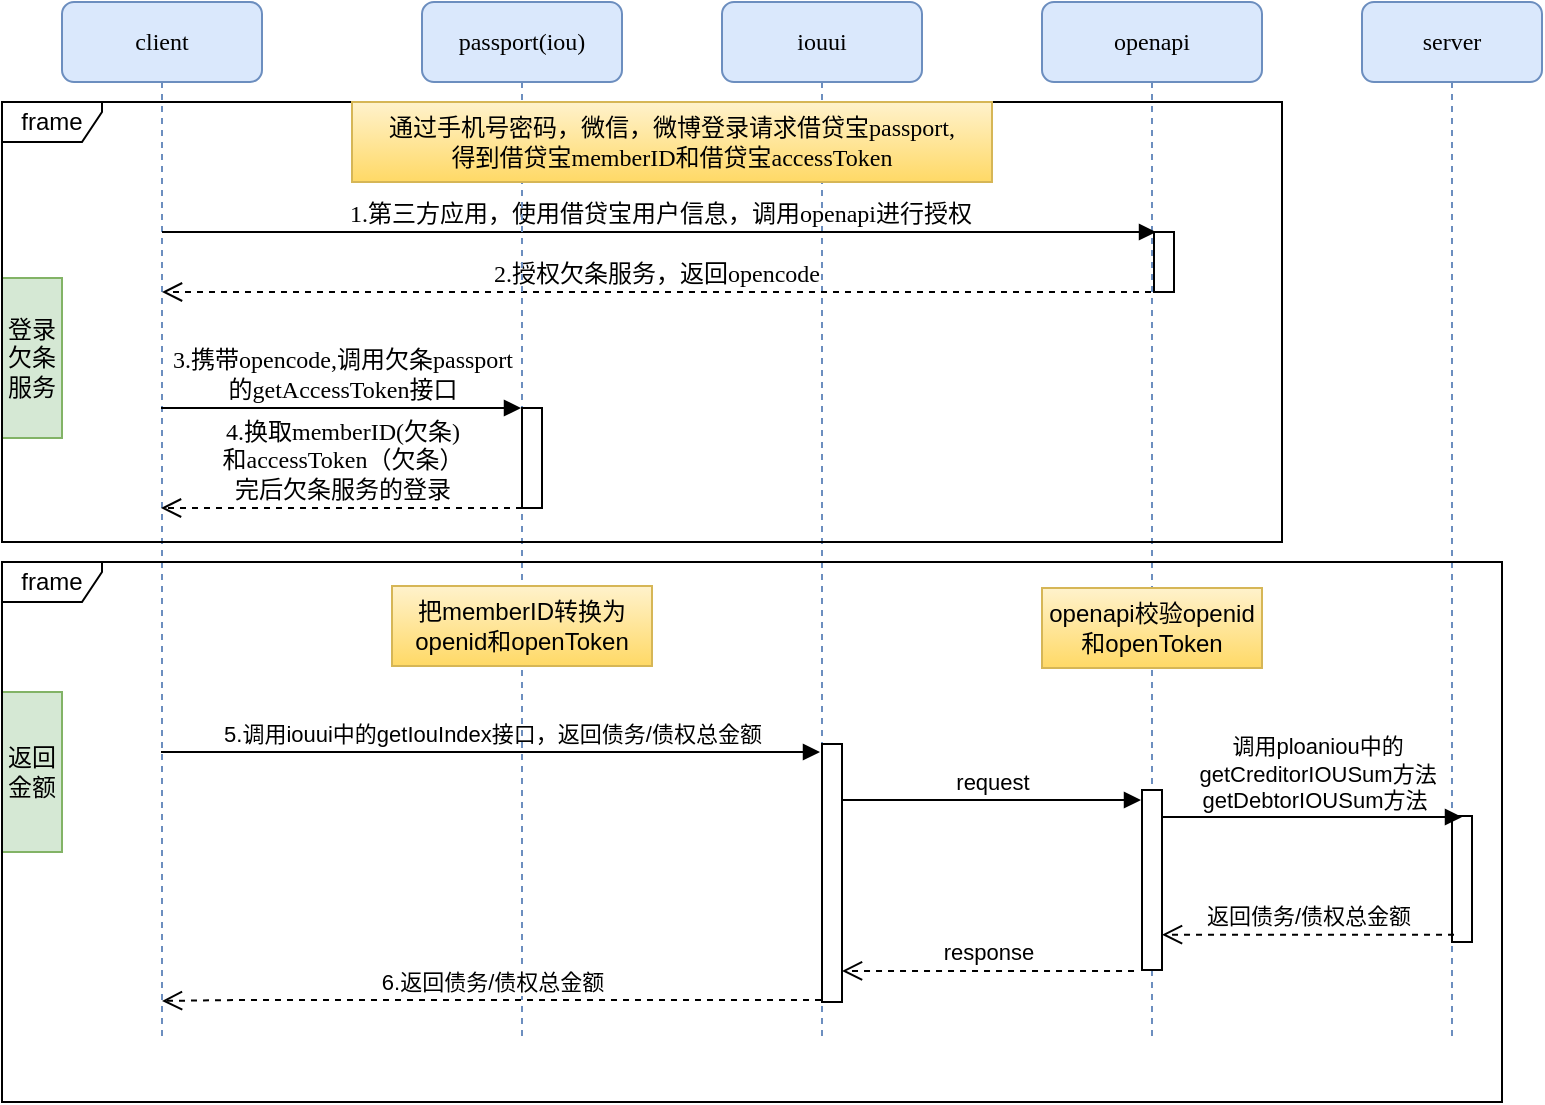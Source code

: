 <mxfile version="12.2.6" type="github" pages="1">
  <diagram name="Page-1" id="13e1069c-82ec-6db2-03f1-153e76fe0fe0">
    <mxGraphModel dx="854" dy="436" grid="1" gridSize="10" guides="1" tooltips="1" connect="1" arrows="1" fold="1" page="1" pageScale="1" pageWidth="1700" pageHeight="1100" background="#ffffff" math="0" shadow="0">
      <root>
        <mxCell id="0"/>
        <mxCell id="1" parent="0"/>
        <mxCell id="7baba1c4bc27f4b0-2" value="iouui" style="shape=umlLifeline;perimeter=lifelinePerimeter;whiteSpace=wrap;html=1;container=1;collapsible=0;recursiveResize=0;outlineConnect=0;rounded=1;shadow=0;comic=0;labelBackgroundColor=none;strokeWidth=1;fontFamily=Verdana;fontSize=12;align=center;fillColor=#dae8fc;strokeColor=#6c8ebf;" parent="1" vertex="1">
          <mxGeometry x="430" y="80" width="100" height="520" as="geometry"/>
        </mxCell>
        <mxCell id="7baba1c4bc27f4b0-19" value="" style="html=1;points=[];perimeter=orthogonalPerimeter;rounded=0;shadow=0;comic=0;labelBackgroundColor=none;strokeWidth=1;fontFamily=Verdana;fontSize=12;align=center;" parent="7baba1c4bc27f4b0-2" vertex="1">
          <mxGeometry x="50" y="371" width="10" height="129" as="geometry"/>
        </mxCell>
        <mxCell id="gdQqW5UKWcF35wgt8SVr-10" value="5.调用iouui中的getIouIndex接口，返回债务/债权总金额" style="html=1;verticalAlign=bottom;endArrow=block;" parent="7baba1c4bc27f4b0-2" edge="1">
          <mxGeometry width="80" relative="1" as="geometry">
            <mxPoint x="-280.5" y="375" as="sourcePoint"/>
            <mxPoint x="49" y="375" as="targetPoint"/>
          </mxGeometry>
        </mxCell>
        <mxCell id="7baba1c4bc27f4b0-4" value="openapi" style="shape=umlLifeline;perimeter=lifelinePerimeter;whiteSpace=wrap;html=1;container=1;collapsible=0;recursiveResize=0;outlineConnect=0;rounded=1;shadow=0;comic=0;labelBackgroundColor=none;strokeWidth=1;fontFamily=Verdana;fontSize=12;align=center;fillColor=#dae8fc;strokeColor=#6c8ebf;" parent="1" vertex="1">
          <mxGeometry x="590" y="80" width="110" height="520" as="geometry"/>
        </mxCell>
        <mxCell id="7baba1c4bc27f4b0-10" value="" style="html=1;points=[];perimeter=orthogonalPerimeter;rounded=0;shadow=0;comic=0;labelBackgroundColor=none;strokeWidth=1;fontFamily=Verdana;fontSize=12;align=center;" parent="7baba1c4bc27f4b0-4" vertex="1">
          <mxGeometry x="56" y="115" width="10" height="30" as="geometry"/>
        </mxCell>
        <mxCell id="7baba1c4bc27f4b0-28" value="" style="html=1;points=[];perimeter=orthogonalPerimeter;rounded=0;shadow=0;comic=0;labelBackgroundColor=none;strokeWidth=1;fontFamily=Verdana;fontSize=12;align=center;" parent="7baba1c4bc27f4b0-4" vertex="1">
          <mxGeometry x="50" y="394" width="10" height="90" as="geometry"/>
        </mxCell>
        <mxCell id="9OmuGr6ANbS1k94bwXg4-8" value="openapi校验openid和openToken" style="rounded=0;whiteSpace=wrap;html=1;gradientColor=#ffd966;fillColor=#fff2cc;strokeColor=#d6b656;" parent="7baba1c4bc27f4b0-4" vertex="1">
          <mxGeometry y="293" width="110" height="40" as="geometry"/>
        </mxCell>
        <mxCell id="7baba1c4bc27f4b0-5" value="server" style="shape=umlLifeline;perimeter=lifelinePerimeter;whiteSpace=wrap;html=1;container=1;collapsible=0;recursiveResize=0;outlineConnect=0;rounded=1;shadow=0;comic=0;labelBackgroundColor=none;strokeWidth=1;fontFamily=Verdana;fontSize=12;align=center;fillColor=#dae8fc;strokeColor=#6c8ebf;" parent="1" vertex="1">
          <mxGeometry x="750" y="80" width="90" height="520" as="geometry"/>
        </mxCell>
        <mxCell id="7baba1c4bc27f4b0-8" value="client" style="shape=umlLifeline;perimeter=lifelinePerimeter;whiteSpace=wrap;html=1;container=1;collapsible=0;recursiveResize=0;outlineConnect=0;rounded=1;shadow=0;comic=0;labelBackgroundColor=none;strokeWidth=1;fontFamily=Verdana;fontSize=12;align=center;fillColor=#dae8fc;strokeColor=#6c8ebf;" parent="1" vertex="1">
          <mxGeometry x="100" y="80" width="100" height="520" as="geometry"/>
        </mxCell>
        <mxCell id="7baba1c4bc27f4b0-21" value="2.授权欠条服务，返回opencode" style="html=1;verticalAlign=bottom;endArrow=open;dashed=1;endSize=8;labelBackgroundColor=none;fontFamily=Verdana;fontSize=12;edgeStyle=elbowEdgeStyle;elbow=vertical;" parent="1" edge="1">
          <mxGeometry relative="1" as="geometry">
            <mxPoint x="150" y="225" as="targetPoint"/>
            <Array as="points">
              <mxPoint x="460" y="225"/>
              <mxPoint x="155" y="215"/>
              <mxPoint x="665" y="235"/>
              <mxPoint x="695" y="235"/>
            </Array>
            <mxPoint x="644.5" y="225" as="sourcePoint"/>
          </mxGeometry>
        </mxCell>
        <mxCell id="7baba1c4bc27f4b0-23" value="3.携带opencode,调用欠条passport&lt;br&gt;的getAccessToken接口" style="html=1;verticalAlign=bottom;endArrow=block;labelBackgroundColor=none;fontFamily=Verdana;fontSize=12;" parent="1" edge="1">
          <mxGeometry relative="1" as="geometry">
            <mxPoint x="149.5" y="283" as="sourcePoint"/>
            <mxPoint x="329.5" y="283" as="targetPoint"/>
            <Array as="points">
              <mxPoint x="170" y="283"/>
            </Array>
          </mxGeometry>
        </mxCell>
        <mxCell id="gdQqW5UKWcF35wgt8SVr-1" value="&lt;br&gt;1.第三方应用，使用借贷宝用户信息，调用openapi进行授权" style="html=1;verticalAlign=bottom;endArrow=block;labelBackgroundColor=none;fontFamily=Verdana;fontSize=12;edgeStyle=elbowEdgeStyle;elbow=vertical;entryX=0.101;entryY=0.008;entryDx=0;entryDy=0;entryPerimeter=0;" parent="1" target="7baba1c4bc27f4b0-10" edge="1">
          <mxGeometry relative="1" as="geometry">
            <mxPoint x="150" y="195" as="sourcePoint"/>
            <mxPoint x="580" y="195" as="targetPoint"/>
            <Array as="points">
              <mxPoint x="550" y="195"/>
              <mxPoint x="580" y="195"/>
            </Array>
          </mxGeometry>
        </mxCell>
        <mxCell id="gdQqW5UKWcF35wgt8SVr-6" value="4.换取memberID(欠条)&lt;br&gt;和accessToken（欠条）&lt;br&gt;完后欠条服务的登录" style="html=1;verticalAlign=bottom;endArrow=open;dashed=1;endSize=8;labelBackgroundColor=none;fontFamily=Verdana;fontSize=12;" parent="1" edge="1">
          <mxGeometry relative="1" as="geometry">
            <mxPoint x="149.5" y="333" as="targetPoint"/>
            <mxPoint x="330" y="333" as="sourcePoint"/>
          </mxGeometry>
        </mxCell>
        <mxCell id="7baba1c4bc27f4b0-3" value="passport(iou)" style="shape=umlLifeline;perimeter=lifelinePerimeter;whiteSpace=wrap;html=1;container=1;collapsible=0;recursiveResize=0;outlineConnect=0;rounded=1;shadow=0;comic=0;labelBackgroundColor=none;strokeWidth=1;fontFamily=Verdana;fontSize=12;align=center;fillColor=#dae8fc;strokeColor=#6c8ebf;" parent="1" vertex="1">
          <mxGeometry x="280" y="80" width="100" height="520" as="geometry"/>
        </mxCell>
        <mxCell id="gdQqW5UKWcF35wgt8SVr-12" value="" style="html=1;points=[];perimeter=orthogonalPerimeter;" parent="7baba1c4bc27f4b0-3" vertex="1">
          <mxGeometry x="50" y="203" width="10" height="50" as="geometry"/>
        </mxCell>
        <mxCell id="gdQqW5UKWcF35wgt8SVr-11" value="request" style="html=1;verticalAlign=bottom;endArrow=block;" parent="1" source="7baba1c4bc27f4b0-19" edge="1">
          <mxGeometry width="80" relative="1" as="geometry">
            <mxPoint x="494" y="481" as="sourcePoint"/>
            <mxPoint x="639.5" y="479" as="targetPoint"/>
            <Array as="points">
              <mxPoint x="580" y="479"/>
            </Array>
          </mxGeometry>
        </mxCell>
        <mxCell id="gdQqW5UKWcF35wgt8SVr-16" value="response" style="html=1;verticalAlign=bottom;endArrow=open;dashed=1;endSize=8;exitX=-0.399;exitY=1.005;exitDx=0;exitDy=0;exitPerimeter=0;" parent="1" source="7baba1c4bc27f4b0-28" target="7baba1c4bc27f4b0-19" edge="1">
          <mxGeometry relative="1" as="geometry">
            <mxPoint x="570" y="519" as="sourcePoint"/>
            <mxPoint x="500" y="529" as="targetPoint"/>
          </mxGeometry>
        </mxCell>
        <mxCell id="gdQqW5UKWcF35wgt8SVr-17" value="" style="html=1;points=[];perimeter=orthogonalPerimeter;" parent="1" vertex="1">
          <mxGeometry x="795" y="487" width="10" height="63" as="geometry"/>
        </mxCell>
        <mxCell id="gdQqW5UKWcF35wgt8SVr-21" value="返回债务/债权总金额" style="html=1;verticalAlign=bottom;endArrow=open;dashed=1;endSize=8;exitX=-0.399;exitY=1.005;exitDx=0;exitDy=0;exitPerimeter=0;" parent="1" edge="1">
          <mxGeometry relative="1" as="geometry">
            <mxPoint x="796.01" y="546.35" as="sourcePoint"/>
            <mxPoint x="650.0" y="546.35" as="targetPoint"/>
          </mxGeometry>
        </mxCell>
        <mxCell id="gdQqW5UKWcF35wgt8SVr-22" value="6.返回债务/债权总金额" style="html=1;verticalAlign=bottom;endArrow=open;dashed=1;endSize=8;" parent="1" edge="1">
          <mxGeometry relative="1" as="geometry">
            <mxPoint x="479.5" y="579" as="sourcePoint"/>
            <mxPoint x="150.0" y="579.45" as="targetPoint"/>
            <Array as="points">
              <mxPoint x="190" y="579"/>
            </Array>
          </mxGeometry>
        </mxCell>
        <mxCell id="gdQqW5UKWcF35wgt8SVr-23" value="&amp;nbsp;调用ploaniou中的&lt;br&gt;&amp;nbsp;getCreditorIOUSum方法&lt;br&gt;getDebtorIOUSum方法" style="html=1;verticalAlign=bottom;endArrow=block;" parent="1" edge="1">
          <mxGeometry width="80" relative="1" as="geometry">
            <mxPoint x="650.5" y="487.5" as="sourcePoint"/>
            <mxPoint x="800" y="487.5" as="targetPoint"/>
            <Array as="points">
              <mxPoint x="740.5" y="487.5"/>
            </Array>
          </mxGeometry>
        </mxCell>
        <mxCell id="9OmuGr6ANbS1k94bwXg4-11" value="登录欠条服务" style="rounded=0;whiteSpace=wrap;html=1;fillColor=#d5e8d4;strokeColor=#82b366;" parent="1" vertex="1">
          <mxGeometry x="70" y="218" width="30" height="80" as="geometry"/>
        </mxCell>
        <mxCell id="9OmuGr6ANbS1k94bwXg4-14" value="返回&lt;br&gt;金额" style="rounded=0;whiteSpace=wrap;html=1;fillColor=#d5e8d4;strokeColor=#82b366;" parent="1" vertex="1">
          <mxGeometry x="70" y="425" width="30" height="80" as="geometry"/>
        </mxCell>
        <mxCell id="9OmuGr6ANbS1k94bwXg4-24" value="把memberID转换为openid和openToken" style="rounded=0;whiteSpace=wrap;html=1;gradientColor=#ffd966;fillColor=#fff2cc;strokeColor=#d6b656;" parent="1" vertex="1">
          <mxGeometry x="265" y="372" width="130" height="40" as="geometry"/>
        </mxCell>
        <mxCell id="9OmuGr6ANbS1k94bwXg4-26" value="frame" style="shape=umlFrame;whiteSpace=wrap;html=1;width=50;height=20;" parent="1" vertex="1">
          <mxGeometry x="70" y="130" width="640" height="220" as="geometry"/>
        </mxCell>
        <mxCell id="9OmuGr6ANbS1k94bwXg4-27" value="frame" style="shape=umlFrame;whiteSpace=wrap;html=1;width=50;height=20;" parent="1" vertex="1">
          <mxGeometry x="70" y="360" width="750" height="270" as="geometry"/>
        </mxCell>
        <mxCell id="kx64ISdg5gA9TyvqFG6k-1" value="&lt;span style=&quot;font-family: &amp;#34;verdana&amp;#34;&quot;&gt;通过手机号密码，微信，微博登录请求借贷宝passport,&lt;/span&gt;&lt;br style=&quot;font-family: &amp;#34;verdana&amp;#34;&quot;&gt;&lt;span style=&quot;font-family: &amp;#34;verdana&amp;#34;&quot;&gt;得到借贷宝memberID和借贷宝accessToken&lt;/span&gt;" style="rounded=0;whiteSpace=wrap;html=1;gradientColor=#ffd966;fillColor=#fff2cc;strokeColor=#d6b656;" vertex="1" parent="1">
          <mxGeometry x="245" y="130" width="320" height="40" as="geometry"/>
        </mxCell>
      </root>
    </mxGraphModel>
  </diagram>
</mxfile>
